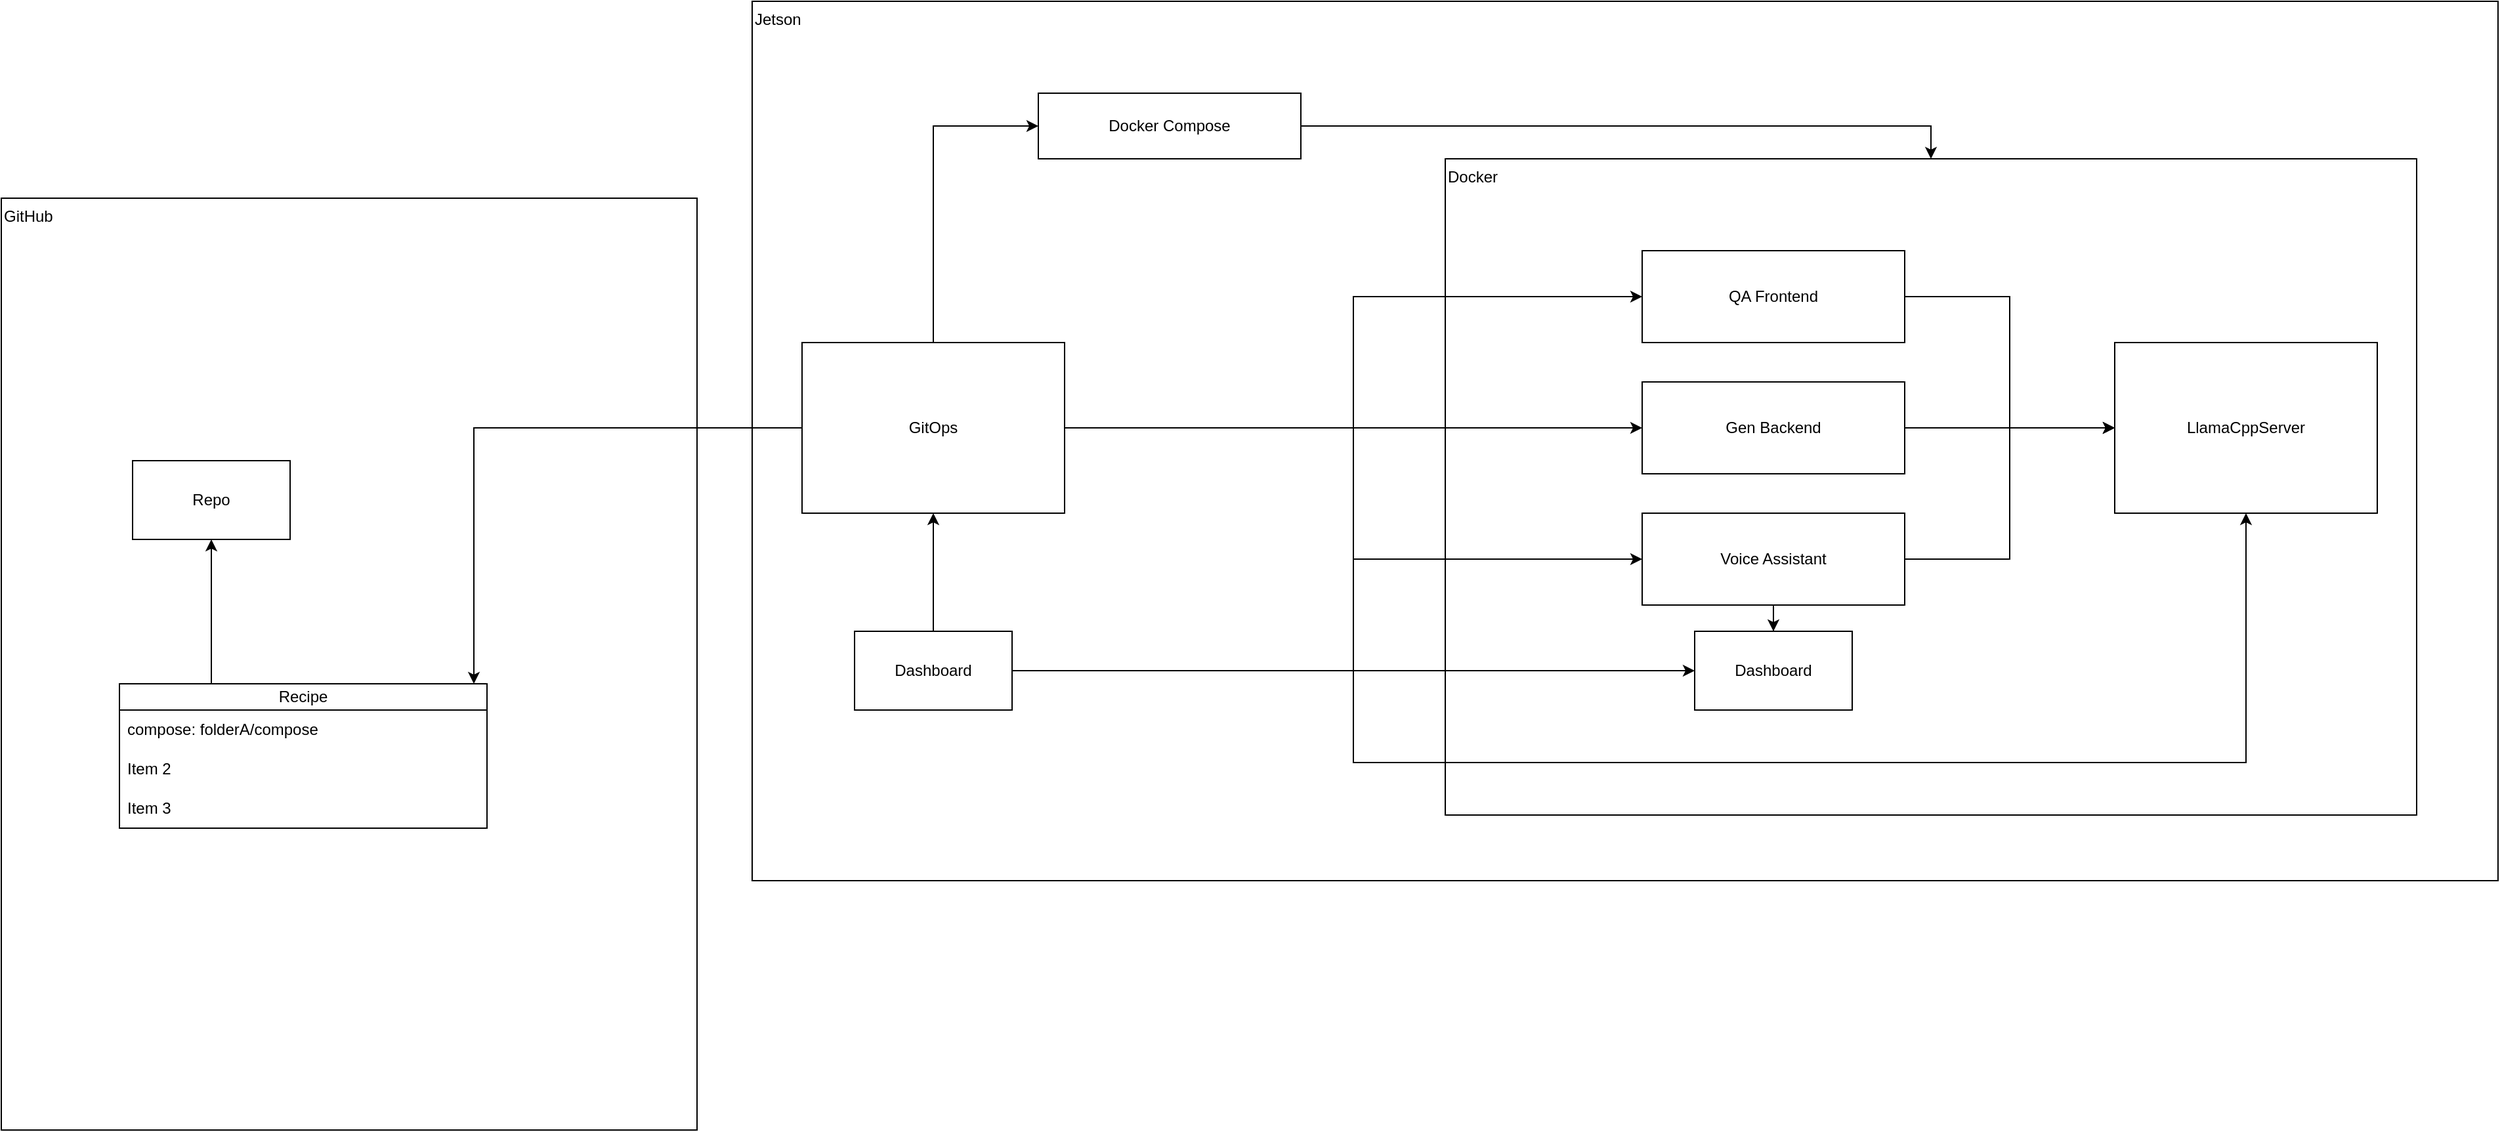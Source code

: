 <mxfile version="24.7.17">
  <diagram name="Page-1" id="v8zp7-42eXmuoUZyMCKh">
    <mxGraphModel dx="3703" dy="1391" grid="1" gridSize="10" guides="1" tooltips="1" connect="1" arrows="1" fold="1" page="1" pageScale="1" pageWidth="1654" pageHeight="1169" math="0" shadow="0">
      <root>
        <mxCell id="0" />
        <mxCell id="1" parent="0" />
        <mxCell id="gqRq-dp9FHOY6KJ_eilu-30" value="GitHub" style="rounded=0;whiteSpace=wrap;html=1;align=left;horizontal=1;verticalAlign=top;" vertex="1" parent="1">
          <mxGeometry x="-410" y="270" width="530" height="710" as="geometry" />
        </mxCell>
        <mxCell id="gqRq-dp9FHOY6KJ_eilu-11" value="Jetson" style="rounded=0;whiteSpace=wrap;html=1;align=left;verticalAlign=top;" vertex="1" parent="1">
          <mxGeometry x="162" y="120" width="1330" height="670" as="geometry" />
        </mxCell>
        <mxCell id="gqRq-dp9FHOY6KJ_eilu-2" value="Docker&lt;div&gt;&lt;br&gt;&lt;/div&gt;" style="rounded=0;whiteSpace=wrap;html=1;align=left;verticalAlign=top;" vertex="1" parent="1">
          <mxGeometry x="690" y="240" width="740" height="500" as="geometry" />
        </mxCell>
        <mxCell id="gqRq-dp9FHOY6KJ_eilu-22" style="edgeStyle=orthogonalEdgeStyle;rounded=0;orthogonalLoop=1;jettySize=auto;html=1;exitX=1;exitY=0.5;exitDx=0;exitDy=0;entryX=0;entryY=0.5;entryDx=0;entryDy=0;" edge="1" parent="1" source="gqRq-dp9FHOY6KJ_eilu-1" target="gqRq-dp9FHOY6KJ_eilu-12">
          <mxGeometry relative="1" as="geometry" />
        </mxCell>
        <mxCell id="gqRq-dp9FHOY6KJ_eilu-23" style="edgeStyle=orthogonalEdgeStyle;rounded=0;orthogonalLoop=1;jettySize=auto;html=1;exitX=1;exitY=0.5;exitDx=0;exitDy=0;entryX=0;entryY=0.5;entryDx=0;entryDy=0;" edge="1" parent="1" source="gqRq-dp9FHOY6KJ_eilu-1" target="gqRq-dp9FHOY6KJ_eilu-13">
          <mxGeometry relative="1" as="geometry" />
        </mxCell>
        <mxCell id="gqRq-dp9FHOY6KJ_eilu-24" style="edgeStyle=orthogonalEdgeStyle;rounded=0;orthogonalLoop=1;jettySize=auto;html=1;exitX=1;exitY=0.5;exitDx=0;exitDy=0;entryX=0;entryY=0.5;entryDx=0;entryDy=0;" edge="1" parent="1" source="gqRq-dp9FHOY6KJ_eilu-1" target="gqRq-dp9FHOY6KJ_eilu-15">
          <mxGeometry relative="1" as="geometry" />
        </mxCell>
        <mxCell id="gqRq-dp9FHOY6KJ_eilu-26" style="edgeStyle=orthogonalEdgeStyle;rounded=0;orthogonalLoop=1;jettySize=auto;html=1;exitX=0.5;exitY=0;exitDx=0;exitDy=0;entryX=0;entryY=0.5;entryDx=0;entryDy=0;" edge="1" parent="1" source="gqRq-dp9FHOY6KJ_eilu-1" target="gqRq-dp9FHOY6KJ_eilu-25">
          <mxGeometry relative="1" as="geometry" />
        </mxCell>
        <mxCell id="gqRq-dp9FHOY6KJ_eilu-28" style="edgeStyle=orthogonalEdgeStyle;rounded=0;orthogonalLoop=1;jettySize=auto;html=1;exitX=1;exitY=0.5;exitDx=0;exitDy=0;entryX=0.5;entryY=1;entryDx=0;entryDy=0;" edge="1" parent="1" source="gqRq-dp9FHOY6KJ_eilu-1" target="gqRq-dp9FHOY6KJ_eilu-10">
          <mxGeometry relative="1" as="geometry">
            <Array as="points">
              <mxPoint x="620" y="445" />
              <mxPoint x="620" y="700" />
              <mxPoint x="1300" y="700" />
            </Array>
          </mxGeometry>
        </mxCell>
        <mxCell id="gqRq-dp9FHOY6KJ_eilu-41" style="edgeStyle=orthogonalEdgeStyle;rounded=0;orthogonalLoop=1;jettySize=auto;html=1;exitX=0;exitY=0.5;exitDx=0;exitDy=0;" edge="1" parent="1" source="gqRq-dp9FHOY6KJ_eilu-1" target="gqRq-dp9FHOY6KJ_eilu-37">
          <mxGeometry relative="1" as="geometry">
            <Array as="points">
              <mxPoint x="-50" y="445" />
            </Array>
          </mxGeometry>
        </mxCell>
        <mxCell id="gqRq-dp9FHOY6KJ_eilu-1" value="GitOps" style="rounded=0;whiteSpace=wrap;html=1;" vertex="1" parent="1">
          <mxGeometry x="200" y="380" width="200" height="130" as="geometry" />
        </mxCell>
        <mxCell id="gqRq-dp9FHOY6KJ_eilu-9" value="" style="edgeStyle=orthogonalEdgeStyle;rounded=0;orthogonalLoop=1;jettySize=auto;html=1;" edge="1" parent="1" source="gqRq-dp9FHOY6KJ_eilu-8" target="gqRq-dp9FHOY6KJ_eilu-1">
          <mxGeometry relative="1" as="geometry" />
        </mxCell>
        <mxCell id="gqRq-dp9FHOY6KJ_eilu-36" style="edgeStyle=orthogonalEdgeStyle;rounded=0;orthogonalLoop=1;jettySize=auto;html=1;exitX=1;exitY=0.5;exitDx=0;exitDy=0;" edge="1" parent="1" source="gqRq-dp9FHOY6KJ_eilu-8" target="gqRq-dp9FHOY6KJ_eilu-34">
          <mxGeometry relative="1" as="geometry" />
        </mxCell>
        <mxCell id="gqRq-dp9FHOY6KJ_eilu-8" value="Dashboard" style="rounded=0;whiteSpace=wrap;html=1;" vertex="1" parent="1">
          <mxGeometry x="240" y="600" width="120" height="60" as="geometry" />
        </mxCell>
        <mxCell id="gqRq-dp9FHOY6KJ_eilu-10" value="LlamaCppServer" style="rounded=0;whiteSpace=wrap;html=1;" vertex="1" parent="1">
          <mxGeometry x="1200" y="380" width="200" height="130" as="geometry" />
        </mxCell>
        <mxCell id="gqRq-dp9FHOY6KJ_eilu-17" style="edgeStyle=orthogonalEdgeStyle;rounded=0;orthogonalLoop=1;jettySize=auto;html=1;exitX=1;exitY=0.5;exitDx=0;exitDy=0;" edge="1" parent="1" source="gqRq-dp9FHOY6KJ_eilu-12" target="gqRq-dp9FHOY6KJ_eilu-10">
          <mxGeometry relative="1" as="geometry" />
        </mxCell>
        <mxCell id="gqRq-dp9FHOY6KJ_eilu-12" value="QA Frontend" style="rounded=0;whiteSpace=wrap;html=1;" vertex="1" parent="1">
          <mxGeometry x="840" y="310" width="200" height="70" as="geometry" />
        </mxCell>
        <mxCell id="gqRq-dp9FHOY6KJ_eilu-20" style="edgeStyle=orthogonalEdgeStyle;rounded=0;orthogonalLoop=1;jettySize=auto;html=1;exitX=1;exitY=0.5;exitDx=0;exitDy=0;entryX=0;entryY=0.5;entryDx=0;entryDy=0;" edge="1" parent="1" source="gqRq-dp9FHOY6KJ_eilu-13" target="gqRq-dp9FHOY6KJ_eilu-10">
          <mxGeometry relative="1" as="geometry" />
        </mxCell>
        <mxCell id="gqRq-dp9FHOY6KJ_eilu-13" value="Gen Backend" style="rounded=0;whiteSpace=wrap;html=1;" vertex="1" parent="1">
          <mxGeometry x="840" y="410" width="200" height="70" as="geometry" />
        </mxCell>
        <mxCell id="gqRq-dp9FHOY6KJ_eilu-21" style="edgeStyle=orthogonalEdgeStyle;rounded=0;orthogonalLoop=1;jettySize=auto;html=1;exitX=1;exitY=0.5;exitDx=0;exitDy=0;entryX=0;entryY=0.5;entryDx=0;entryDy=0;" edge="1" parent="1" source="gqRq-dp9FHOY6KJ_eilu-15" target="gqRq-dp9FHOY6KJ_eilu-10">
          <mxGeometry relative="1" as="geometry">
            <mxPoint x="1170" y="400" as="targetPoint" />
            <Array as="points">
              <mxPoint x="1120" y="545" />
              <mxPoint x="1120" y="445" />
            </Array>
          </mxGeometry>
        </mxCell>
        <mxCell id="gqRq-dp9FHOY6KJ_eilu-35" value="" style="edgeStyle=orthogonalEdgeStyle;rounded=0;orthogonalLoop=1;jettySize=auto;html=1;" edge="1" parent="1" source="gqRq-dp9FHOY6KJ_eilu-15" target="gqRq-dp9FHOY6KJ_eilu-34">
          <mxGeometry relative="1" as="geometry" />
        </mxCell>
        <mxCell id="gqRq-dp9FHOY6KJ_eilu-15" value="Voice Assistant" style="rounded=0;whiteSpace=wrap;html=1;" vertex="1" parent="1">
          <mxGeometry x="840" y="510" width="200" height="70" as="geometry" />
        </mxCell>
        <mxCell id="gqRq-dp9FHOY6KJ_eilu-27" style="edgeStyle=orthogonalEdgeStyle;rounded=0;orthogonalLoop=1;jettySize=auto;html=1;exitX=1;exitY=0.5;exitDx=0;exitDy=0;entryX=0.5;entryY=0;entryDx=0;entryDy=0;" edge="1" parent="1" source="gqRq-dp9FHOY6KJ_eilu-25" target="gqRq-dp9FHOY6KJ_eilu-2">
          <mxGeometry relative="1" as="geometry" />
        </mxCell>
        <mxCell id="gqRq-dp9FHOY6KJ_eilu-25" value="Docker Compose" style="rounded=0;whiteSpace=wrap;html=1;" vertex="1" parent="1">
          <mxGeometry x="380" y="190" width="200" height="50" as="geometry" />
        </mxCell>
        <mxCell id="gqRq-dp9FHOY6KJ_eilu-31" value="Repo" style="rounded=0;whiteSpace=wrap;html=1;" vertex="1" parent="1">
          <mxGeometry x="-310" y="470" width="120" height="60" as="geometry" />
        </mxCell>
        <mxCell id="gqRq-dp9FHOY6KJ_eilu-34" value="Dashboard" style="rounded=0;whiteSpace=wrap;html=1;" vertex="1" parent="1">
          <mxGeometry x="880" y="600" width="120" height="60" as="geometry" />
        </mxCell>
        <mxCell id="gqRq-dp9FHOY6KJ_eilu-42" style="edgeStyle=orthogonalEdgeStyle;rounded=0;orthogonalLoop=1;jettySize=auto;html=1;exitX=0.25;exitY=0;exitDx=0;exitDy=0;entryX=0.5;entryY=1;entryDx=0;entryDy=0;" edge="1" parent="1" source="gqRq-dp9FHOY6KJ_eilu-37" target="gqRq-dp9FHOY6KJ_eilu-31">
          <mxGeometry relative="1" as="geometry" />
        </mxCell>
        <mxCell id="gqRq-dp9FHOY6KJ_eilu-37" value="Recipe" style="swimlane;fontStyle=0;childLayout=stackLayout;horizontal=1;startSize=20;horizontalStack=0;resizeParent=1;resizeParentMax=0;resizeLast=0;collapsible=1;marginBottom=0;whiteSpace=wrap;html=1;" vertex="1" parent="1">
          <mxGeometry x="-320" y="640" width="280" height="110" as="geometry" />
        </mxCell>
        <mxCell id="gqRq-dp9FHOY6KJ_eilu-38" value="compose: folderA/compose" style="text;strokeColor=none;fillColor=none;align=left;verticalAlign=middle;spacingLeft=4;spacingRight=4;overflow=hidden;points=[[0,0.5],[1,0.5]];portConstraint=eastwest;rotatable=0;whiteSpace=wrap;html=1;" vertex="1" parent="gqRq-dp9FHOY6KJ_eilu-37">
          <mxGeometry y="20" width="280" height="30" as="geometry" />
        </mxCell>
        <mxCell id="gqRq-dp9FHOY6KJ_eilu-39" value="Item 2" style="text;strokeColor=none;fillColor=none;align=left;verticalAlign=middle;spacingLeft=4;spacingRight=4;overflow=hidden;points=[[0,0.5],[1,0.5]];portConstraint=eastwest;rotatable=0;whiteSpace=wrap;html=1;" vertex="1" parent="gqRq-dp9FHOY6KJ_eilu-37">
          <mxGeometry y="50" width="280" height="30" as="geometry" />
        </mxCell>
        <mxCell id="gqRq-dp9FHOY6KJ_eilu-40" value="Item 3" style="text;strokeColor=none;fillColor=none;align=left;verticalAlign=middle;spacingLeft=4;spacingRight=4;overflow=hidden;points=[[0,0.5],[1,0.5]];portConstraint=eastwest;rotatable=0;whiteSpace=wrap;html=1;" vertex="1" parent="gqRq-dp9FHOY6KJ_eilu-37">
          <mxGeometry y="80" width="280" height="30" as="geometry" />
        </mxCell>
      </root>
    </mxGraphModel>
  </diagram>
</mxfile>
